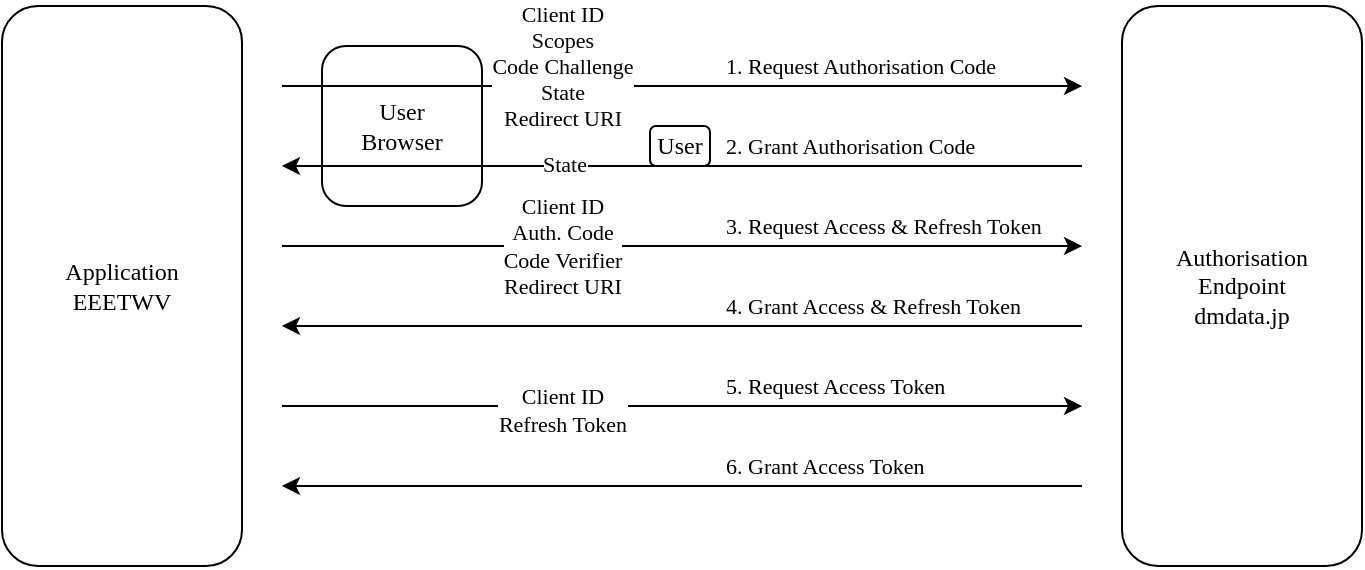 <mxfile version="26.0.16">
  <diagram name="Page-1" id="vQatZXOMKg4p9L5wRt3j">
    <mxGraphModel dx="770" dy="566" grid="1" gridSize="10" guides="1" tooltips="1" connect="1" arrows="1" fold="1" page="1" pageScale="1" pageWidth="827" pageHeight="1169" math="0" shadow="0">
      <root>
        <mxCell id="0" />
        <mxCell id="1" parent="0" />
        <mxCell id="ziq-xVJrtoAaZMBWHtQo-3" value="&lt;font face=&quot;STIX&quot;&gt;Application&lt;/font&gt;&lt;div&gt;&lt;font face=&quot;STIX&quot;&gt;EEETWV&lt;/font&gt;&lt;/div&gt;" style="rounded=1;whiteSpace=wrap;html=1;" vertex="1" parent="1">
          <mxGeometry x="60" y="280" width="120" height="280" as="geometry" />
        </mxCell>
        <mxCell id="ziq-xVJrtoAaZMBWHtQo-4" value="&lt;font face=&quot;STIX&quot;&gt;Authorisation&lt;/font&gt;&lt;div&gt;&lt;font face=&quot;STIX&quot;&gt;Endpoint&lt;/font&gt;&lt;br&gt;&lt;div&gt;&lt;font face=&quot;STIX&quot;&gt;dmdata.jp&lt;/font&gt;&lt;/div&gt;&lt;/div&gt;" style="rounded=1;whiteSpace=wrap;html=1;" vertex="1" parent="1">
          <mxGeometry x="620" y="280" width="120" height="280" as="geometry" />
        </mxCell>
        <mxCell id="ziq-xVJrtoAaZMBWHtQo-5" value="&lt;font face=&quot;STIX&quot;&gt;User&lt;/font&gt;" style="rounded=1;whiteSpace=wrap;html=1;" vertex="1" parent="1">
          <mxGeometry x="384" y="340" width="30" height="20" as="geometry" />
        </mxCell>
        <mxCell id="ziq-xVJrtoAaZMBWHtQo-6" value="&lt;font face=&quot;STIX&quot;&gt;User&lt;/font&gt;&lt;div&gt;&lt;font face=&quot;STIX&quot;&gt;Browser&lt;/font&gt;&lt;/div&gt;" style="rounded=1;whiteSpace=wrap;html=1;" vertex="1" parent="1">
          <mxGeometry x="220" y="300" width="80" height="80" as="geometry" />
        </mxCell>
        <mxCell id="ziq-xVJrtoAaZMBWHtQo-10" value="" style="endArrow=classic;html=1;rounded=0;" edge="1" parent="1">
          <mxGeometry width="50" height="50" relative="1" as="geometry">
            <mxPoint x="200" y="320" as="sourcePoint" />
            <mxPoint x="600" y="320" as="targetPoint" />
          </mxGeometry>
        </mxCell>
        <mxCell id="ziq-xVJrtoAaZMBWHtQo-11" value="&lt;font face=&quot;STIX&quot;&gt;1. Request Authorisation Code&lt;/font&gt;" style="edgeLabel;html=1;align=left;verticalAlign=middle;resizable=0;points=[];" vertex="1" connectable="0" parent="ziq-xVJrtoAaZMBWHtQo-10">
          <mxGeometry x="0.582" y="1" relative="1" as="geometry">
            <mxPoint x="-97" y="-9" as="offset" />
          </mxGeometry>
        </mxCell>
        <mxCell id="ziq-xVJrtoAaZMBWHtQo-12" value="" style="endArrow=classic;html=1;rounded=0;" edge="1" parent="1">
          <mxGeometry width="50" height="50" relative="1" as="geometry">
            <mxPoint x="600" y="360" as="sourcePoint" />
            <mxPoint x="200" y="360" as="targetPoint" />
          </mxGeometry>
        </mxCell>
        <mxCell id="ziq-xVJrtoAaZMBWHtQo-13" value="&lt;font face=&quot;STIX&quot;&gt;2. Grant Authorisation Code&lt;/font&gt;" style="edgeLabel;html=1;align=left;verticalAlign=middle;resizable=0;points=[];" vertex="1" connectable="0" parent="ziq-xVJrtoAaZMBWHtQo-12">
          <mxGeometry x="-0.425" y="-2" relative="1" as="geometry">
            <mxPoint x="-65" y="-8" as="offset" />
          </mxGeometry>
        </mxCell>
        <mxCell id="ziq-xVJrtoAaZMBWHtQo-28" value="State" style="edgeLabel;html=1;align=center;verticalAlign=middle;resizable=0;points=[];fontFamily=STIX;" vertex="1" connectable="0" parent="ziq-xVJrtoAaZMBWHtQo-12">
          <mxGeometry x="-0.853" y="-1" relative="1" as="geometry">
            <mxPoint x="-230" as="offset" />
          </mxGeometry>
        </mxCell>
        <mxCell id="ziq-xVJrtoAaZMBWHtQo-14" value="" style="endArrow=classic;html=1;rounded=0;" edge="1" parent="1">
          <mxGeometry width="50" height="50" relative="1" as="geometry">
            <mxPoint x="200" y="400" as="sourcePoint" />
            <mxPoint x="600" y="400" as="targetPoint" />
          </mxGeometry>
        </mxCell>
        <mxCell id="ziq-xVJrtoAaZMBWHtQo-15" value="&lt;font face=&quot;STIX&quot;&gt;3. Request Access &amp;amp; Refresh Token&lt;/font&gt;" style="edgeLabel;html=1;align=left;verticalAlign=middle;resizable=0;points=[];" vertex="1" connectable="0" parent="ziq-xVJrtoAaZMBWHtQo-14">
          <mxGeometry x="0.611" y="2" relative="1" as="geometry">
            <mxPoint x="-102" y="-8" as="offset" />
          </mxGeometry>
        </mxCell>
        <mxCell id="ziq-xVJrtoAaZMBWHtQo-16" value="" style="endArrow=classic;html=1;rounded=0;" edge="1" parent="1">
          <mxGeometry width="50" height="50" relative="1" as="geometry">
            <mxPoint x="600" y="440" as="sourcePoint" />
            <mxPoint x="200" y="440" as="targetPoint" />
          </mxGeometry>
        </mxCell>
        <mxCell id="ziq-xVJrtoAaZMBWHtQo-17" value="&lt;font face=&quot;STIX&quot;&gt;4. Grant Access &amp;amp; Refresh Token&lt;/font&gt;" style="edgeLabel;html=1;align=left;verticalAlign=middle;resizable=0;points=[];" vertex="1" connectable="0" parent="1">
          <mxGeometry x="419.997" y="430" as="geometry" />
        </mxCell>
        <mxCell id="ziq-xVJrtoAaZMBWHtQo-18" value="" style="endArrow=classic;html=1;rounded=0;" edge="1" parent="1">
          <mxGeometry width="50" height="50" relative="1" as="geometry">
            <mxPoint x="200" y="480" as="sourcePoint" />
            <mxPoint x="600" y="480" as="targetPoint" />
          </mxGeometry>
        </mxCell>
        <mxCell id="ziq-xVJrtoAaZMBWHtQo-20" value="5. Request Access Token" style="edgeLabel;html=1;align=left;verticalAlign=middle;resizable=0;points=[];fontFamily=STIX;" vertex="1" connectable="0" parent="ziq-xVJrtoAaZMBWHtQo-18">
          <mxGeometry x="0.598" y="-2" relative="1" as="geometry">
            <mxPoint x="-100" y="-12" as="offset" />
          </mxGeometry>
        </mxCell>
        <mxCell id="ziq-xVJrtoAaZMBWHtQo-23" value="Client ID&lt;div&gt;Refresh Token&lt;/div&gt;" style="edgeLabel;html=1;align=center;verticalAlign=middle;resizable=0;points=[];fontFamily=STIX;" vertex="1" connectable="0" parent="ziq-xVJrtoAaZMBWHtQo-18">
          <mxGeometry x="-0.427" y="-2" relative="1" as="geometry">
            <mxPoint x="25" as="offset" />
          </mxGeometry>
        </mxCell>
        <mxCell id="ziq-xVJrtoAaZMBWHtQo-19" value="" style="endArrow=classic;html=1;rounded=0;" edge="1" parent="1">
          <mxGeometry width="50" height="50" relative="1" as="geometry">
            <mxPoint x="600" y="520" as="sourcePoint" />
            <mxPoint x="200" y="520" as="targetPoint" />
          </mxGeometry>
        </mxCell>
        <mxCell id="ziq-xVJrtoAaZMBWHtQo-22" value="6. Grant Access Token" style="edgeLabel;html=1;align=left;verticalAlign=middle;resizable=0;points=[];fontFamily=STIX;" vertex="1" connectable="0" parent="1">
          <mxGeometry x="420" y="510" as="geometry" />
        </mxCell>
        <mxCell id="ziq-xVJrtoAaZMBWHtQo-25" value="Client ID&lt;div&gt;Auth. Code&lt;/div&gt;&lt;div&gt;Code Verifier&lt;/div&gt;&lt;div&gt;Redirect URI&lt;/div&gt;" style="edgeLabel;html=1;align=center;verticalAlign=middle;resizable=0;points=[];fontFamily=STIX;" vertex="1" connectable="0" parent="1">
          <mxGeometry x="339.999" y="400.0" as="geometry" />
        </mxCell>
        <mxCell id="ziq-xVJrtoAaZMBWHtQo-26" value="Client ID&lt;div&gt;Scopes&lt;/div&gt;&lt;div&gt;Code Challenge&lt;/div&gt;&lt;div&gt;State&lt;/div&gt;&lt;div&gt;Redirect URI&lt;/div&gt;" style="edgeLabel;html=1;align=center;verticalAlign=middle;resizable=0;points=[];fontFamily=STIX;" vertex="1" connectable="0" parent="1">
          <mxGeometry x="339.999" y="310.0" as="geometry" />
        </mxCell>
      </root>
    </mxGraphModel>
  </diagram>
</mxfile>
